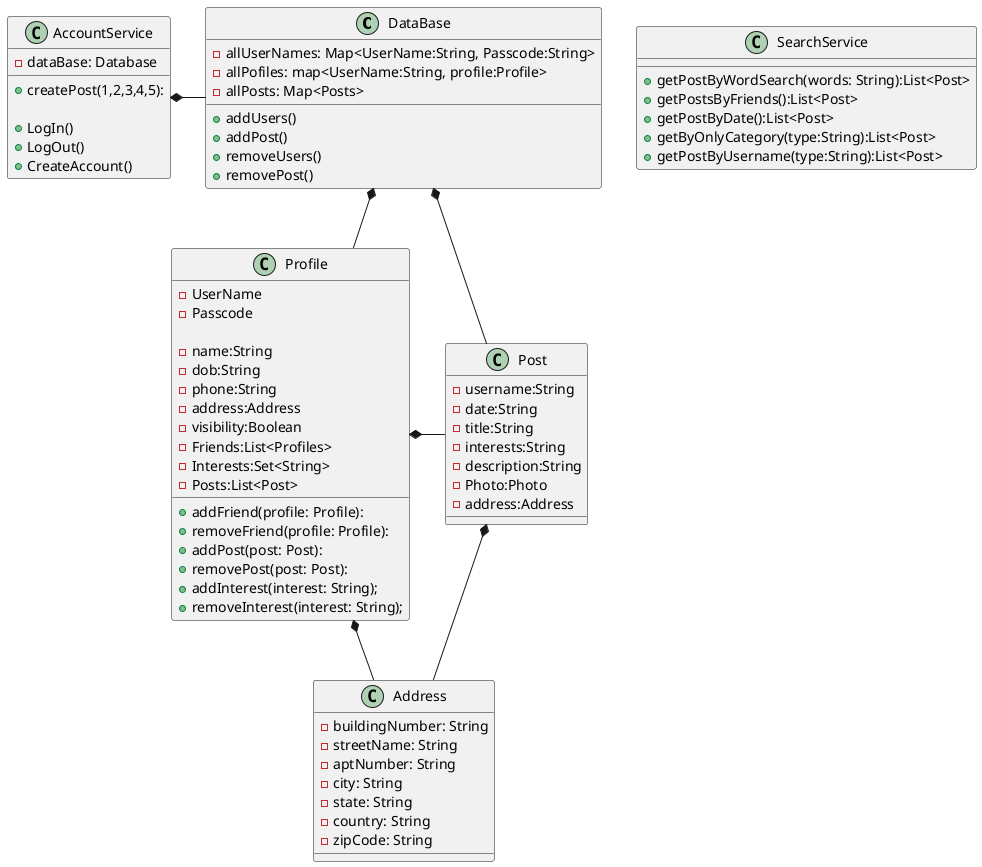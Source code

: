 @startuml
'https://plantuml.com/class-diagram

class DataBase {
    -allUserNames: Map<UserName:String, Passcode:String>
    -allPofiles: map<UserName:String, profile:Profile>
    -allPosts: Map<Posts>

    + addUsers()
    + addPost()
    + removeUsers()
    + removePost()
}

class Profile {
    - UserName
    - Passcode

    - name:String
    - dob:String
    - phone:String
    - address:Address
    - visibility:Boolean
    - Friends:List<Profiles>
    - Interests:Set<String>
    - Posts:List<Post>

    + addFriend(profile: Profile):
    + removeFriend(profile: Profile):
    + addPost(post: Post):
    + removePost(post: Post):
    + addInterest(interest: String);
    + removeInterest(interest: String);

}

class Post {
    - username:String
    - date:String
    - title:String
    - interests:String
    - description:String
    - Photo:Photo
    - address:Address
}

class Address {
    - buildingNumber: String
    - streetName: String
    - aptNumber: String
    - city: String
    - state: String
    - country: String
    - zipCode: String
}

class AccountService {
    - dataBase: Database

    + createPost(1,2,3,4,5):

    + LogIn()
    + LogOut()
    + CreateAccount()
}

class SearchService {
    + getPostByWordSearch(words: String):List<Post>
    + getPostsByFriends():List<Post>
    + getPostByDate():List<Post>
    + getByOnlyCategory(type:String):List<Post>
    + getPostByUsername(type:String):List<Post>

}

AccountService *- DataBase

DataBase *-- Profile
DataBase *-- Post

Profile *- Post
Profile *-- Address

Post *- Address

@enduml